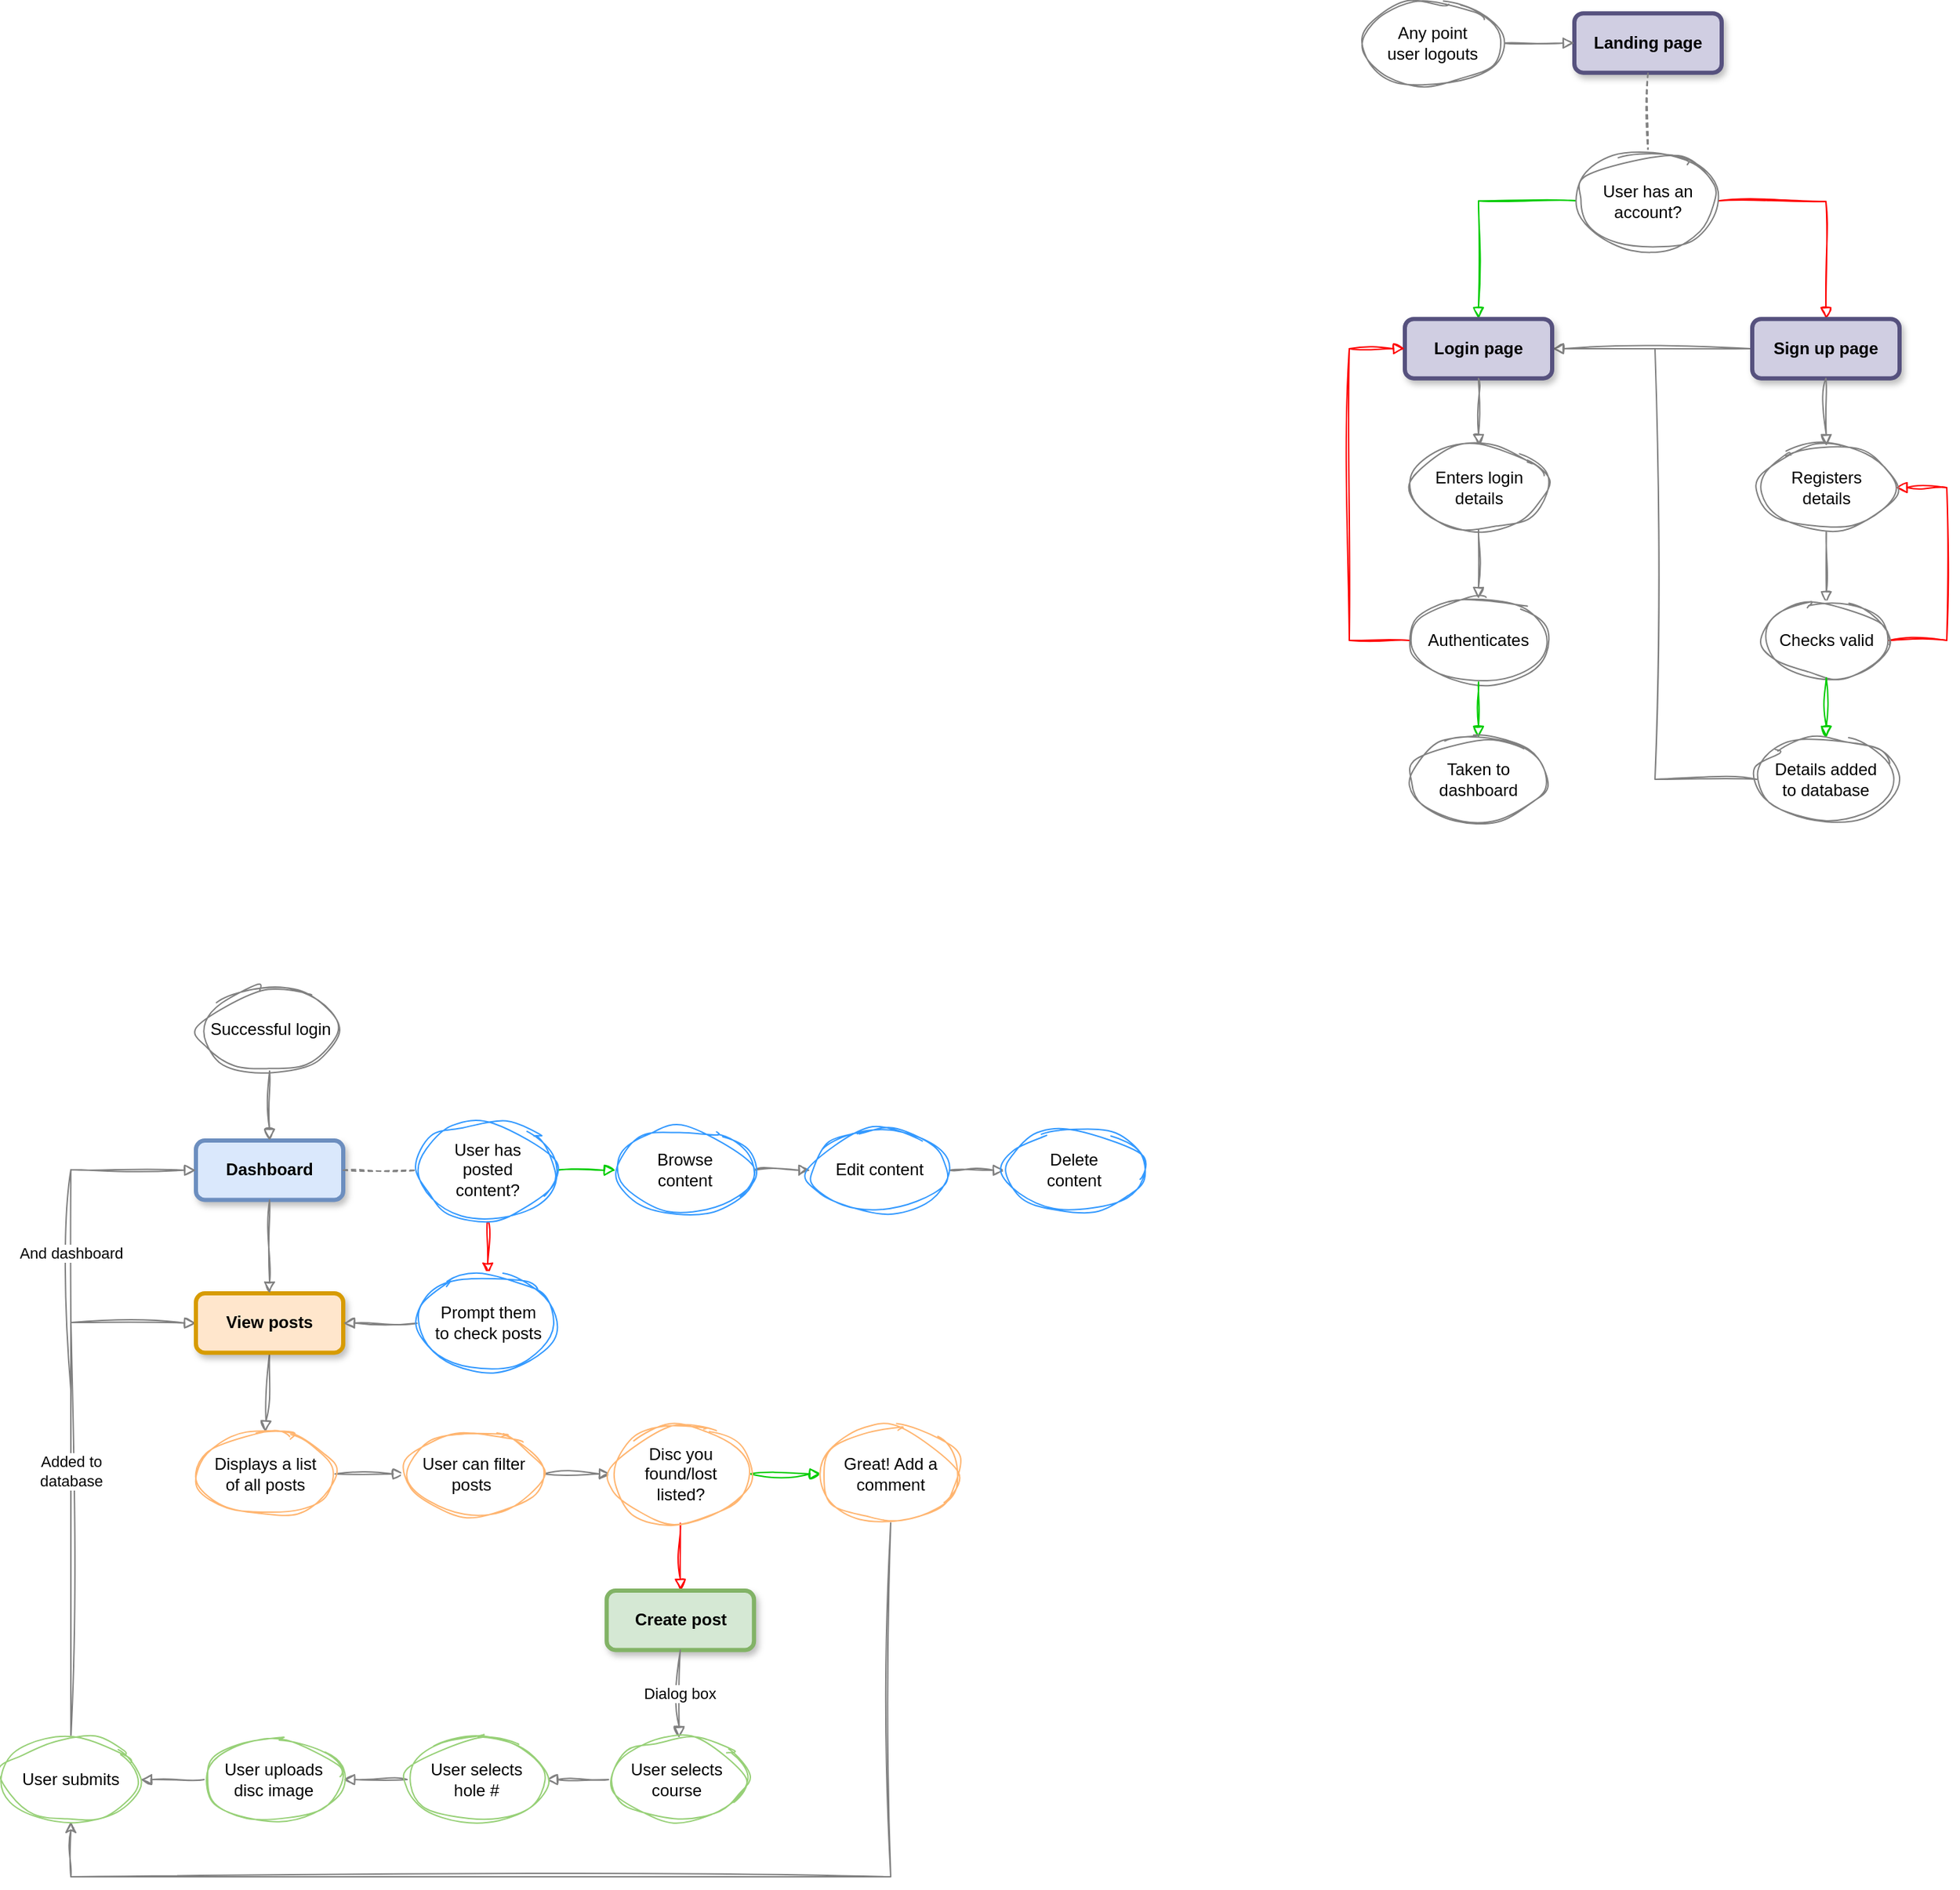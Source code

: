 <mxfile version="21.2.1" type="device">
  <diagram id="C5RBs43oDa-KdzZeNtuy" name="Page-1">
    <mxGraphModel dx="1434" dy="756" grid="1" gridSize="10" guides="1" tooltips="1" connect="1" arrows="1" fold="1" page="1" pageScale="1" pageWidth="827" pageHeight="1169" math="0" shadow="0">
      <root>
        <mxCell id="WIyWlLk6GJQsqaUBKTNV-0" />
        <mxCell id="WIyWlLk6GJQsqaUBKTNV-1" parent="WIyWlLk6GJQsqaUBKTNV-0" />
        <mxCell id="RneimjByqYZQrrv_H-xZ-196" value="" style="endArrow=block;html=1;rounded=0;exitX=0;exitY=0.5;exitDx=0;exitDy=0;verticalAlign=middle;labelBackgroundColor=none;horizontal=1;strokeWidth=1;endFill=0;entryX=0.5;entryY=0;entryDx=0;entryDy=0;strokeColor=#00CC00;sketch=1;curveFitting=1;jiggle=2;" parent="WIyWlLk6GJQsqaUBKTNV-1" source="wOWvD_XrdnhtHNe5OrQB-17" target="RneimjByqYZQrrv_H-xZ-288" edge="1">
          <mxGeometry relative="1" as="geometry">
            <mxPoint x="1221.25" y="692.37" as="sourcePoint" />
            <mxPoint x="1140" y="768.62" as="targetPoint" />
            <Array as="points">
              <mxPoint x="1143" y="683.62" />
            </Array>
          </mxGeometry>
        </mxCell>
        <mxCell id="RneimjByqYZQrrv_H-xZ-197" value="" style="endArrow=block;html=1;rounded=0;exitX=1;exitY=0.5;exitDx=0;exitDy=0;verticalAlign=middle;labelBackgroundColor=none;horizontal=1;sketch=1;curveFitting=1;jiggle=2;strokeWidth=1;endFill=0;strokeColor=#FF0000;entryX=0.5;entryY=0;entryDx=0;entryDy=0;" parent="WIyWlLk6GJQsqaUBKTNV-1" source="wOWvD_XrdnhtHNe5OrQB-17" target="RneimjByqYZQrrv_H-xZ-287" edge="1">
          <mxGeometry relative="1" as="geometry">
            <mxPoint x="1308.75" y="692.37" as="sourcePoint" />
            <mxPoint x="1450" y="738.62" as="targetPoint" />
            <Array as="points">
              <mxPoint x="1393" y="684" />
            </Array>
          </mxGeometry>
        </mxCell>
        <mxCell id="RneimjByqYZQrrv_H-xZ-214" value="" style="endArrow=block;html=1;rounded=0;exitX=0.5;exitY=1;exitDx=0;exitDy=0;sketch=1;curveFitting=1;jiggle=2;endFill=0;strokeColor=#FF0000;entryX=0.5;entryY=0;entryDx=0;entryDy=0;" parent="WIyWlLk6GJQsqaUBKTNV-1" source="RneimjByqYZQrrv_H-xZ-238" target="RneimjByqYZQrrv_H-xZ-290" edge="1">
          <mxGeometry width="50" height="50" relative="1" as="geometry">
            <mxPoint x="978" y="1845" as="sourcePoint" />
            <mxPoint x="560" y="1670" as="targetPoint" />
          </mxGeometry>
        </mxCell>
        <mxCell id="RneimjByqYZQrrv_H-xZ-261" value="&lt;b&gt;Landing page&lt;/b&gt;" style="rounded=1;whiteSpace=wrap;html=1;glass=0;strokeWidth=3;shadow=1;verticalAlign=middle;labelBackgroundColor=none;horizontal=1;strokeColor=#56517e;fillColor=#d0cee2;" parent="WIyWlLk6GJQsqaUBKTNV-1" vertex="1">
          <mxGeometry x="1212" y="548.62" width="106" height="42.75" as="geometry" />
        </mxCell>
        <mxCell id="RneimjByqYZQrrv_H-xZ-264" value="" style="endArrow=none;dashed=1;html=1;rounded=0;sketch=1;curveFitting=1;jiggle=2;entryX=0.5;entryY=1;entryDx=0;entryDy=0;exitX=0.5;exitY=0;exitDx=0;exitDy=0;strokeColor=#808080;" parent="WIyWlLk6GJQsqaUBKTNV-1" source="wOWvD_XrdnhtHNe5OrQB-17" target="RneimjByqYZQrrv_H-xZ-261" edge="1">
          <mxGeometry width="50" height="50" relative="1" as="geometry">
            <mxPoint x="1265" y="648.62" as="sourcePoint" />
            <mxPoint x="1149" y="598.62" as="targetPoint" />
          </mxGeometry>
        </mxCell>
        <mxCell id="RneimjByqYZQrrv_H-xZ-266" value="" style="endArrow=block;html=1;rounded=0;exitX=0;exitY=0.5;exitDx=0;exitDy=0;entryX=1;entryY=0.5;entryDx=0;entryDy=0;sketch=1;curveFitting=1;jiggle=2;endFill=0;strokeColor=#808080;" parent="WIyWlLk6GJQsqaUBKTNV-1" source="RneimjByqYZQrrv_H-xZ-287" target="RneimjByqYZQrrv_H-xZ-288" edge="1">
          <mxGeometry width="50" height="50" relative="1" as="geometry">
            <mxPoint x="1350" y="789.995" as="sourcePoint" />
            <mxPoint x="1186.4" y="788.62" as="targetPoint" />
          </mxGeometry>
        </mxCell>
        <mxCell id="RneimjByqYZQrrv_H-xZ-269" value="" style="endArrow=block;html=1;rounded=0;entryX=0;entryY=0.5;entryDx=0;entryDy=0;exitX=1;exitY=0.5;exitDx=0;exitDy=0;sketch=1;curveFitting=1;jiggle=2;endFill=0;strokeColor=#808080;" parent="WIyWlLk6GJQsqaUBKTNV-1" source="RneimjByqYZQrrv_H-xZ-216" target="RneimjByqYZQrrv_H-xZ-261" edge="1">
          <mxGeometry width="50" height="50" relative="1" as="geometry">
            <mxPoint x="1380" y="698.62" as="sourcePoint" />
            <mxPoint x="1093.6" y="788.62" as="targetPoint" />
          </mxGeometry>
        </mxCell>
        <mxCell id="RneimjByqYZQrrv_H-xZ-271" value="" style="endArrow=block;html=1;rounded=0;entryX=0.5;entryY=0;entryDx=0;entryDy=0;sketch=1;curveFitting=1;jiggle=2;endFill=0;exitX=0.5;exitY=1;exitDx=0;exitDy=0;strokeColor=#808080;" parent="WIyWlLk6GJQsqaUBKTNV-1" source="RneimjByqYZQrrv_H-xZ-289" target="RneimjByqYZQrrv_H-xZ-233" edge="1">
          <mxGeometry width="50" height="50" relative="1" as="geometry">
            <mxPoint x="270" y="1530" as="sourcePoint" />
            <mxPoint x="560" y="1450" as="targetPoint" />
          </mxGeometry>
        </mxCell>
        <mxCell id="RneimjByqYZQrrv_H-xZ-273" value="" style="endArrow=block;html=1;rounded=0;entryX=0;entryY=0.5;entryDx=0;entryDy=0;exitX=1;exitY=0.5;exitDx=0;exitDy=0;sketch=1;curveFitting=1;jiggle=2;endFill=0;strokeColor=#808080;" parent="WIyWlLk6GJQsqaUBKTNV-1" source="RneimjByqYZQrrv_H-xZ-233" target="RneimjByqYZQrrv_H-xZ-191" edge="1">
          <mxGeometry width="50" height="50" relative="1" as="geometry">
            <mxPoint x="510" y="1500" as="sourcePoint" />
            <mxPoint x="560" y="1450" as="targetPoint" />
          </mxGeometry>
        </mxCell>
        <mxCell id="RneimjByqYZQrrv_H-xZ-274" value="" style="endArrow=block;html=1;rounded=0;exitX=1;exitY=0.5;exitDx=0;exitDy=0;entryX=0;entryY=0.5;entryDx=0;entryDy=0;sketch=1;curveFitting=1;jiggle=2;endFill=0;strokeColor=#808080;" parent="WIyWlLk6GJQsqaUBKTNV-1" source="RneimjByqYZQrrv_H-xZ-191" target="RneimjByqYZQrrv_H-xZ-238" edge="1">
          <mxGeometry width="50" height="50" relative="1" as="geometry">
            <mxPoint x="510" y="1500" as="sourcePoint" />
            <mxPoint x="560" y="1450" as="targetPoint" />
          </mxGeometry>
        </mxCell>
        <mxCell id="RneimjByqYZQrrv_H-xZ-275" value="" style="endArrow=block;html=1;rounded=0;exitX=1;exitY=0.5;exitDx=0;exitDy=0;entryX=0;entryY=0.5;entryDx=0;entryDy=0;sketch=1;curveFitting=1;jiggle=2;endFill=0;strokeColor=#00CC00;" parent="WIyWlLk6GJQsqaUBKTNV-1" source="RneimjByqYZQrrv_H-xZ-238" target="wOWvD_XrdnhtHNe5OrQB-11" edge="1">
          <mxGeometry width="50" height="50" relative="1" as="geometry">
            <mxPoint x="510" y="1500" as="sourcePoint" />
            <mxPoint x="670" y="1600" as="targetPoint" />
          </mxGeometry>
        </mxCell>
        <mxCell id="RneimjByqYZQrrv_H-xZ-279" value="" style="endArrow=block;html=1;rounded=0;entryX=1;entryY=0.5;entryDx=0;entryDy=0;exitX=0;exitY=0.5;exitDx=0;exitDy=0;sketch=1;curveFitting=1;jiggle=2;endFill=0;strokeColor=#808080;" parent="WIyWlLk6GJQsqaUBKTNV-1" source="RneimjByqYZQrrv_H-xZ-221" target="RneimjByqYZQrrv_H-xZ-224" edge="1">
          <mxGeometry width="50" height="50" relative="1" as="geometry">
            <mxPoint x="438.75" y="1750" as="sourcePoint" />
            <mxPoint x="488.75" y="1700" as="targetPoint" />
          </mxGeometry>
        </mxCell>
        <mxCell id="RneimjByqYZQrrv_H-xZ-280" value="" style="endArrow=block;html=1;rounded=0;exitX=0;exitY=0.5;exitDx=0;exitDy=0;entryX=1;entryY=0.5;entryDx=0;entryDy=0;sketch=1;curveFitting=1;jiggle=2;endFill=0;strokeColor=#808080;" parent="WIyWlLk6GJQsqaUBKTNV-1" source="RneimjByqYZQrrv_H-xZ-224" target="RneimjByqYZQrrv_H-xZ-229" edge="1">
          <mxGeometry width="50" height="50" relative="1" as="geometry">
            <mxPoint x="510" y="1600" as="sourcePoint" />
            <mxPoint x="560" y="1550" as="targetPoint" />
          </mxGeometry>
        </mxCell>
        <mxCell id="RneimjByqYZQrrv_H-xZ-281" value="" style="endArrow=block;html=1;rounded=0;exitX=0;exitY=0.5;exitDx=0;exitDy=0;entryX=1;entryY=0.5;entryDx=0;entryDy=0;sketch=1;curveFitting=1;jiggle=2;endFill=0;strokeColor=#808080;" parent="WIyWlLk6GJQsqaUBKTNV-1" source="RneimjByqYZQrrv_H-xZ-229" target="RneimjByqYZQrrv_H-xZ-251" edge="1">
          <mxGeometry width="50" height="50" relative="1" as="geometry">
            <mxPoint x="510" y="1600" as="sourcePoint" />
            <mxPoint x="560" y="1550" as="targetPoint" />
          </mxGeometry>
        </mxCell>
        <mxCell id="RneimjByqYZQrrv_H-xZ-285" value="" style="endArrow=block;html=1;rounded=0;exitX=0.5;exitY=0;exitDx=0;exitDy=0;sketch=1;curveFitting=1;jiggle=2;endFill=0;entryX=0;entryY=0.5;entryDx=0;entryDy=0;strokeColor=#808080;" parent="WIyWlLk6GJQsqaUBKTNV-1" source="RneimjByqYZQrrv_H-xZ-251" target="RneimjByqYZQrrv_H-xZ-289" edge="1">
          <mxGeometry relative="1" as="geometry">
            <mxPoint x="480" y="1500" as="sourcePoint" />
            <mxPoint x="190" y="1490" as="targetPoint" />
            <Array as="points">
              <mxPoint x="130" y="1491" />
            </Array>
          </mxGeometry>
        </mxCell>
        <mxCell id="RneimjByqYZQrrv_H-xZ-286" value="Added to&lt;br&gt;database" style="edgeLabel;resizable=0;html=1;align=center;verticalAlign=middle;" parent="RneimjByqYZQrrv_H-xZ-285" connectable="0" vertex="1">
          <mxGeometry relative="1" as="geometry">
            <mxPoint y="2" as="offset" />
          </mxGeometry>
        </mxCell>
        <mxCell id="RneimjByqYZQrrv_H-xZ-287" value="&lt;b&gt;Sign up page&lt;/b&gt;" style="rounded=1;whiteSpace=wrap;html=1;glass=0;strokeWidth=3;shadow=1;verticalAlign=middle;labelBackgroundColor=none;horizontal=1;strokeColor=#56517e;fillColor=#d0cee2;flipV=0;" parent="WIyWlLk6GJQsqaUBKTNV-1" vertex="1">
          <mxGeometry x="1340" y="768.62" width="106" height="42.75" as="geometry" />
        </mxCell>
        <mxCell id="RneimjByqYZQrrv_H-xZ-288" value="&lt;b&gt;Login page&lt;/b&gt;" style="rounded=1;whiteSpace=wrap;html=1;glass=0;strokeWidth=3;shadow=1;verticalAlign=middle;labelBackgroundColor=none;horizontal=1;strokeColor=#56517e;fillColor=#d0cee2;" parent="WIyWlLk6GJQsqaUBKTNV-1" vertex="1">
          <mxGeometry x="1090" y="768.62" width="106" height="42.75" as="geometry" />
        </mxCell>
        <mxCell id="RneimjByqYZQrrv_H-xZ-289" value="&lt;b&gt;View posts&lt;/b&gt;" style="rounded=1;whiteSpace=wrap;html=1;glass=0;strokeWidth=3;shadow=1;verticalAlign=middle;labelBackgroundColor=none;horizontal=1;strokeColor=#d79b00;fillColor=#ffe6cc;" parent="WIyWlLk6GJQsqaUBKTNV-1" vertex="1">
          <mxGeometry x="220" y="1470" width="106" height="42.75" as="geometry" />
        </mxCell>
        <mxCell id="RneimjByqYZQrrv_H-xZ-290" value="&lt;b&gt;Create post&lt;/b&gt;" style="rounded=1;whiteSpace=wrap;html=1;glass=0;strokeWidth=3;shadow=1;verticalAlign=middle;labelBackgroundColor=none;horizontal=1;strokeColor=#82b366;fillColor=#d5e8d4;" parent="WIyWlLk6GJQsqaUBKTNV-1" vertex="1">
          <mxGeometry x="515.6" y="1684" width="106" height="42.75" as="geometry" />
        </mxCell>
        <mxCell id="wOWvD_XrdnhtHNe5OrQB-0" value="" style="endArrow=block;html=1;rounded=0;exitX=0.5;exitY=1;exitDx=0;exitDy=0;entryX=0.5;entryY=0;entryDx=0;entryDy=0;sketch=1;curveFitting=1;jiggle=2;endFill=0;strokeColor=#808080;" parent="WIyWlLk6GJQsqaUBKTNV-1" source="RneimjByqYZQrrv_H-xZ-290" target="RneimjByqYZQrrv_H-xZ-221" edge="1">
          <mxGeometry relative="1" as="geometry">
            <mxPoint x="610" y="1690" as="sourcePoint" />
            <mxPoint x="710" y="1690" as="targetPoint" />
          </mxGeometry>
        </mxCell>
        <mxCell id="wOWvD_XrdnhtHNe5OrQB-1" value="Dialog box" style="edgeLabel;resizable=0;html=1;align=center;verticalAlign=middle;" parent="wOWvD_XrdnhtHNe5OrQB-0" connectable="0" vertex="1">
          <mxGeometry relative="1" as="geometry" />
        </mxCell>
        <mxCell id="wOWvD_XrdnhtHNe5OrQB-2" value="&lt;b&gt;Dashboard&lt;/b&gt;" style="rounded=1;whiteSpace=wrap;html=1;glass=0;strokeWidth=3;shadow=1;verticalAlign=middle;labelBackgroundColor=none;horizontal=1;strokeColor=#6c8ebf;fillColor=#dae8fc;" parent="WIyWlLk6GJQsqaUBKTNV-1" vertex="1">
          <mxGeometry x="220" y="1360" width="106" height="42.75" as="geometry" />
        </mxCell>
        <mxCell id="wOWvD_XrdnhtHNe5OrQB-4" value="" style="endArrow=block;html=1;rounded=0;exitX=0.5;exitY=1;exitDx=0;exitDy=0;entryX=0.5;entryY=0;entryDx=0;entryDy=0;sketch=1;curveFitting=1;jiggle=2;endFill=0;strokeColor=#808080;" parent="WIyWlLk6GJQsqaUBKTNV-1" source="wOWvD_XrdnhtHNe5OrQB-2" target="RneimjByqYZQrrv_H-xZ-289" edge="1">
          <mxGeometry width="50" height="50" relative="1" as="geometry">
            <mxPoint x="630" y="1500" as="sourcePoint" />
            <mxPoint x="680" y="1450" as="targetPoint" />
          </mxGeometry>
        </mxCell>
        <mxCell id="wOWvD_XrdnhtHNe5OrQB-7" value="" style="endArrow=block;html=1;rounded=0;entryX=0;entryY=0.5;entryDx=0;entryDy=0;sketch=1;curveFitting=1;jiggle=2;endFill=0;strokeColor=#808080;" parent="WIyWlLk6GJQsqaUBKTNV-1" target="wOWvD_XrdnhtHNe5OrQB-2" edge="1">
          <mxGeometry relative="1" as="geometry">
            <mxPoint x="130" y="1540" as="sourcePoint" />
            <mxPoint x="710" y="1580" as="targetPoint" />
            <Array as="points">
              <mxPoint x="130" y="1381" />
            </Array>
          </mxGeometry>
        </mxCell>
        <mxCell id="wOWvD_XrdnhtHNe5OrQB-8" value="And dashboard" style="edgeLabel;resizable=0;html=1;align=center;verticalAlign=middle;" parent="wOWvD_XrdnhtHNe5OrQB-7" connectable="0" vertex="1">
          <mxGeometry relative="1" as="geometry">
            <mxPoint y="25" as="offset" />
          </mxGeometry>
        </mxCell>
        <mxCell id="wOWvD_XrdnhtHNe5OrQB-23" value="" style="endArrow=none;dashed=1;html=1;rounded=0;sketch=1;curveFitting=1;jiggle=2;entryX=0;entryY=0.5;entryDx=0;entryDy=0;exitX=1;exitY=0.5;exitDx=0;exitDy=0;strokeColor=#808080;" parent="WIyWlLk6GJQsqaUBKTNV-1" source="wOWvD_XrdnhtHNe5OrQB-2" target="wOWvD_XrdnhtHNe5OrQB-21" edge="1">
          <mxGeometry width="50" height="50" relative="1" as="geometry">
            <mxPoint x="370" y="1367" as="sourcePoint" />
            <mxPoint x="370" y="1310" as="targetPoint" />
          </mxGeometry>
        </mxCell>
        <mxCell id="wOWvD_XrdnhtHNe5OrQB-33" value="" style="endArrow=block;html=1;rounded=0;exitX=1;exitY=0.5;exitDx=0;exitDy=0;entryX=0;entryY=0.5;entryDx=0;entryDy=0;sketch=1;curveFitting=1;jiggle=2;endFill=0;strokeColor=#00CC00;" parent="WIyWlLk6GJQsqaUBKTNV-1" source="wOWvD_XrdnhtHNe5OrQB-21" target="wOWvD_XrdnhtHNe5OrQB-25" edge="1">
          <mxGeometry width="50" height="50" relative="1" as="geometry">
            <mxPoint x="622" y="1511.38" as="sourcePoint" />
            <mxPoint x="672" y="1461.38" as="targetPoint" />
          </mxGeometry>
        </mxCell>
        <mxCell id="wOWvD_XrdnhtHNe5OrQB-34" value="" style="endArrow=block;html=1;rounded=0;exitX=1;exitY=0.5;exitDx=0;exitDy=0;entryX=0;entryY=0.5;entryDx=0;entryDy=0;sketch=1;curveFitting=1;jiggle=2;endFill=0;strokeColor=#808080;" parent="WIyWlLk6GJQsqaUBKTNV-1" source="wOWvD_XrdnhtHNe5OrQB-25" target="wOWvD_XrdnhtHNe5OrQB-28" edge="1">
          <mxGeometry width="50" height="50" relative="1" as="geometry">
            <mxPoint x="622" y="1511.38" as="sourcePoint" />
            <mxPoint x="672" y="1461.38" as="targetPoint" />
          </mxGeometry>
        </mxCell>
        <mxCell id="wOWvD_XrdnhtHNe5OrQB-35" value="" style="endArrow=block;html=1;rounded=0;exitX=1;exitY=0.5;exitDx=0;exitDy=0;entryX=0;entryY=0.5;entryDx=0;entryDy=0;sketch=1;curveFitting=1;jiggle=2;endFill=0;strokeColor=#808080;" parent="WIyWlLk6GJQsqaUBKTNV-1" source="wOWvD_XrdnhtHNe5OrQB-28" target="wOWvD_XrdnhtHNe5OrQB-31" edge="1">
          <mxGeometry width="50" height="50" relative="1" as="geometry">
            <mxPoint x="622" y="1511.38" as="sourcePoint" />
            <mxPoint x="672" y="1461.38" as="targetPoint" />
          </mxGeometry>
        </mxCell>
        <mxCell id="6KQVbv0x_s1jiuC0rgCA-0" value="" style="endArrow=classic;html=1;rounded=0;exitX=0.5;exitY=1;exitDx=0;exitDy=0;entryX=0.5;entryY=1;entryDx=0;entryDy=0;sketch=1;curveFitting=1;jiggle=2;strokeColor=#808080;" parent="WIyWlLk6GJQsqaUBKTNV-1" source="wOWvD_XrdnhtHNe5OrQB-11" target="RneimjByqYZQrrv_H-xZ-251" edge="1">
          <mxGeometry width="50" height="50" relative="1" as="geometry">
            <mxPoint x="380" y="1610" as="sourcePoint" />
            <mxPoint x="430" y="1560" as="targetPoint" />
            <Array as="points">
              <mxPoint x="720" y="1890" />
              <mxPoint x="130" y="1890" />
            </Array>
          </mxGeometry>
        </mxCell>
        <mxCell id="_yKtbphsDDPIgUGRfR-J-3" value="" style="endArrow=block;html=1;rounded=0;exitX=0.5;exitY=1;exitDx=0;exitDy=0;entryX=0.5;entryY=0;entryDx=0;entryDy=0;sketch=1;curveFitting=1;jiggle=2;endFill=0;strokeColor=#FF0000;" parent="WIyWlLk6GJQsqaUBKTNV-1" source="wOWvD_XrdnhtHNe5OrQB-21" target="_yKtbphsDDPIgUGRfR-J-1" edge="1">
          <mxGeometry width="50" height="50" relative="1" as="geometry">
            <mxPoint x="490" y="1391" as="sourcePoint" />
            <mxPoint x="532" y="1391" as="targetPoint" />
          </mxGeometry>
        </mxCell>
        <mxCell id="_yKtbphsDDPIgUGRfR-J-4" value="" style="endArrow=block;html=1;rounded=0;entryX=1;entryY=0.5;entryDx=0;entryDy=0;exitX=0;exitY=0.5;exitDx=0;exitDy=0;sketch=1;curveFitting=1;jiggle=2;endFill=0;strokeColor=#808080;" parent="WIyWlLk6GJQsqaUBKTNV-1" source="_yKtbphsDDPIgUGRfR-J-1" target="RneimjByqYZQrrv_H-xZ-289" edge="1">
          <mxGeometry width="50" height="50" relative="1" as="geometry">
            <mxPoint x="480" y="1510" as="sourcePoint" />
            <mxPoint x="530" y="1460" as="targetPoint" />
          </mxGeometry>
        </mxCell>
        <mxCell id="wOWvD_XrdnhtHNe5OrQB-31" value="" style="ellipse;whiteSpace=wrap;html=1;sketch=1;curveFitting=1;jiggle=2;strokeColor=#3399FF;" parent="WIyWlLk6GJQsqaUBKTNV-1" vertex="1">
          <mxGeometry x="802" y="1351.38" width="100" height="60" as="geometry" />
        </mxCell>
        <mxCell id="wOWvD_XrdnhtHNe5OrQB-32" value="Delete content" style="text;html=1;strokeColor=none;fillColor=none;align=center;verticalAlign=middle;whiteSpace=wrap;rounded=0;" parent="WIyWlLk6GJQsqaUBKTNV-1" vertex="1">
          <mxGeometry x="813.111" y="1366.38" width="77.778" height="30" as="geometry" />
        </mxCell>
        <mxCell id="wOWvD_XrdnhtHNe5OrQB-28" value="" style="ellipse;whiteSpace=wrap;html=1;sketch=1;curveFitting=1;jiggle=2;strokeColor=#3399FF;" parent="WIyWlLk6GJQsqaUBKTNV-1" vertex="1">
          <mxGeometry x="662" y="1351.38" width="100" height="60" as="geometry" />
        </mxCell>
        <mxCell id="wOWvD_XrdnhtHNe5OrQB-29" value="Edit content" style="text;html=1;strokeColor=none;fillColor=none;align=center;verticalAlign=middle;whiteSpace=wrap;rounded=0;" parent="WIyWlLk6GJQsqaUBKTNV-1" vertex="1">
          <mxGeometry x="673.111" y="1366.38" width="77.778" height="30" as="geometry" />
        </mxCell>
        <mxCell id="wOWvD_XrdnhtHNe5OrQB-25" value="" style="ellipse;whiteSpace=wrap;html=1;sketch=1;curveFitting=1;jiggle=2;strokeColor=#3399FF;" parent="WIyWlLk6GJQsqaUBKTNV-1" vertex="1">
          <mxGeometry x="522" y="1351.38" width="100" height="60" as="geometry" />
        </mxCell>
        <mxCell id="wOWvD_XrdnhtHNe5OrQB-26" value="Browse content" style="text;html=1;strokeColor=none;fillColor=none;align=center;verticalAlign=middle;whiteSpace=wrap;rounded=0;" parent="WIyWlLk6GJQsqaUBKTNV-1" vertex="1">
          <mxGeometry x="533.111" y="1366.38" width="77.778" height="30" as="geometry" />
        </mxCell>
        <mxCell id="wOWvD_XrdnhtHNe5OrQB-21" value="" style="ellipse;whiteSpace=wrap;html=1;sketch=1;curveFitting=1;jiggle=2;strokeColor=#3399FF;" parent="WIyWlLk6GJQsqaUBKTNV-1" vertex="1">
          <mxGeometry x="380" y="1346.38" width="100" height="70" as="geometry" />
        </mxCell>
        <mxCell id="wOWvD_XrdnhtHNe5OrQB-22" value="User has posted content?" style="text;html=1;strokeColor=none;fillColor=none;align=center;verticalAlign=middle;whiteSpace=wrap;rounded=0;" parent="WIyWlLk6GJQsqaUBKTNV-1" vertex="1">
          <mxGeometry x="391.111" y="1363.88" width="77.778" height="35" as="geometry" />
        </mxCell>
        <mxCell id="_yKtbphsDDPIgUGRfR-J-1" value="" style="ellipse;whiteSpace=wrap;html=1;sketch=1;curveFitting=1;jiggle=2;strokeColor=#3399FF;" parent="WIyWlLk6GJQsqaUBKTNV-1" vertex="1">
          <mxGeometry x="380" y="1456.38" width="100" height="70" as="geometry" />
        </mxCell>
        <mxCell id="_yKtbphsDDPIgUGRfR-J-2" value="Prompt them to check posts" style="text;html=1;strokeColor=none;fillColor=none;align=center;verticalAlign=middle;whiteSpace=wrap;rounded=0;" parent="WIyWlLk6GJQsqaUBKTNV-1" vertex="1">
          <mxGeometry x="391.11" y="1473.88" width="78.89" height="35" as="geometry" />
        </mxCell>
        <mxCell id="RneimjByqYZQrrv_H-xZ-233" value="" style="ellipse;whiteSpace=wrap;html=1;sketch=1;curveFitting=1;jiggle=2;strokeColor=#FFB570;" parent="WIyWlLk6GJQsqaUBKTNV-1" vertex="1">
          <mxGeometry x="220" y="1570" width="100" height="60" as="geometry" />
        </mxCell>
        <mxCell id="RneimjByqYZQrrv_H-xZ-234" value="Displays a list of all posts" style="text;html=1;strokeColor=none;fillColor=none;align=center;verticalAlign=middle;whiteSpace=wrap;rounded=0;" parent="WIyWlLk6GJQsqaUBKTNV-1" vertex="1">
          <mxGeometry x="231.111" y="1585" width="77.778" height="30" as="geometry" />
        </mxCell>
        <mxCell id="RneimjByqYZQrrv_H-xZ-191" value="" style="ellipse;whiteSpace=wrap;html=1;sketch=1;curveFitting=1;jiggle=2;strokeColor=#FFB570;" parent="WIyWlLk6GJQsqaUBKTNV-1" vertex="1">
          <mxGeometry x="370" y="1570" width="100" height="60" as="geometry" />
        </mxCell>
        <mxCell id="RneimjByqYZQrrv_H-xZ-192" value="User can filter posts&amp;nbsp;" style="text;html=1;strokeColor=none;fillColor=none;align=center;verticalAlign=middle;whiteSpace=wrap;rounded=0;" parent="WIyWlLk6GJQsqaUBKTNV-1" vertex="1">
          <mxGeometry x="381.111" y="1585" width="77.778" height="30" as="geometry" />
        </mxCell>
        <mxCell id="RneimjByqYZQrrv_H-xZ-238" value="" style="ellipse;whiteSpace=wrap;html=1;sketch=1;curveFitting=1;jiggle=2;strokeColor=#FFB570;" parent="WIyWlLk6GJQsqaUBKTNV-1" vertex="1">
          <mxGeometry x="518.6" y="1565" width="100" height="70" as="geometry" />
        </mxCell>
        <mxCell id="RneimjByqYZQrrv_H-xZ-239" value="Disc you found/lost listed?" style="text;html=1;strokeColor=none;fillColor=none;align=center;verticalAlign=middle;whiteSpace=wrap;rounded=0;" parent="WIyWlLk6GJQsqaUBKTNV-1" vertex="1">
          <mxGeometry x="529.711" y="1582.5" width="77.778" height="35" as="geometry" />
        </mxCell>
        <mxCell id="wOWvD_XrdnhtHNe5OrQB-11" value="" style="ellipse;whiteSpace=wrap;html=1;sketch=1;curveFitting=1;jiggle=2;strokeColor=#FFB570;" parent="WIyWlLk6GJQsqaUBKTNV-1" vertex="1">
          <mxGeometry x="670" y="1565" width="100" height="70" as="geometry" />
        </mxCell>
        <mxCell id="wOWvD_XrdnhtHNe5OrQB-12" value="Great! Add a comment" style="text;html=1;strokeColor=none;fillColor=none;align=center;verticalAlign=middle;whiteSpace=wrap;rounded=0;" parent="WIyWlLk6GJQsqaUBKTNV-1" vertex="1">
          <mxGeometry x="681.111" y="1582.5" width="77.778" height="35" as="geometry" />
        </mxCell>
        <mxCell id="RneimjByqYZQrrv_H-xZ-221" value="" style="ellipse;whiteSpace=wrap;html=1;sketch=1;curveFitting=1;jiggle=2;strokeColor=#97D077;" parent="WIyWlLk6GJQsqaUBKTNV-1" vertex="1">
          <mxGeometry x="517.6" y="1790" width="100" height="60" as="geometry" />
        </mxCell>
        <mxCell id="RneimjByqYZQrrv_H-xZ-222" value="User selects course" style="text;html=1;strokeColor=none;fillColor=none;align=center;verticalAlign=middle;whiteSpace=wrap;rounded=0;" parent="WIyWlLk6GJQsqaUBKTNV-1" vertex="1">
          <mxGeometry x="526.711" y="1805" width="77.778" height="30" as="geometry" />
        </mxCell>
        <mxCell id="RneimjByqYZQrrv_H-xZ-224" value="" style="ellipse;whiteSpace=wrap;html=1;sketch=1;curveFitting=1;jiggle=2;strokeColor=#97D077;" parent="WIyWlLk6GJQsqaUBKTNV-1" vertex="1">
          <mxGeometry x="372" y="1790" width="100" height="60" as="geometry" />
        </mxCell>
        <mxCell id="RneimjByqYZQrrv_H-xZ-225" value="User selects hole #" style="text;html=1;strokeColor=none;fillColor=none;align=center;verticalAlign=middle;whiteSpace=wrap;rounded=0;" parent="WIyWlLk6GJQsqaUBKTNV-1" vertex="1">
          <mxGeometry x="383.111" y="1805" width="77.778" height="30" as="geometry" />
        </mxCell>
        <mxCell id="RneimjByqYZQrrv_H-xZ-229" value="" style="ellipse;whiteSpace=wrap;html=1;sketch=1;curveFitting=1;jiggle=2;strokeColor=#97D077;" parent="WIyWlLk6GJQsqaUBKTNV-1" vertex="1">
          <mxGeometry x="226" y="1790" width="100" height="60" as="geometry" />
        </mxCell>
        <mxCell id="RneimjByqYZQrrv_H-xZ-230" value="User uploads disc image" style="text;html=1;strokeColor=none;fillColor=none;align=center;verticalAlign=middle;whiteSpace=wrap;rounded=0;" parent="WIyWlLk6GJQsqaUBKTNV-1" vertex="1">
          <mxGeometry x="237.111" y="1805" width="77.778" height="30" as="geometry" />
        </mxCell>
        <mxCell id="RneimjByqYZQrrv_H-xZ-251" value="" style="ellipse;whiteSpace=wrap;html=1;sketch=1;curveFitting=1;jiggle=2;strokeColor=#97D077;" parent="WIyWlLk6GJQsqaUBKTNV-1" vertex="1">
          <mxGeometry x="80" y="1790" width="100" height="60" as="geometry" />
        </mxCell>
        <mxCell id="RneimjByqYZQrrv_H-xZ-252" value="User submits" style="text;html=1;strokeColor=none;fillColor=none;align=center;verticalAlign=middle;whiteSpace=wrap;rounded=0;" parent="WIyWlLk6GJQsqaUBKTNV-1" vertex="1">
          <mxGeometry x="91.111" y="1805" width="77.778" height="30" as="geometry" />
        </mxCell>
        <mxCell id="_yKtbphsDDPIgUGRfR-J-7" value="" style="ellipse;whiteSpace=wrap;html=1;sketch=1;curveFitting=1;jiggle=2;strokeColor=#808080;" parent="WIyWlLk6GJQsqaUBKTNV-1" vertex="1">
          <mxGeometry x="223" y="1250" width="100" height="60" as="geometry" />
        </mxCell>
        <mxCell id="_yKtbphsDDPIgUGRfR-J-8" value="Successful login&amp;nbsp;" style="text;html=1;strokeColor=none;fillColor=none;align=center;verticalAlign=middle;whiteSpace=wrap;rounded=0;" parent="WIyWlLk6GJQsqaUBKTNV-1" vertex="1">
          <mxGeometry x="226" y="1265" width="98.89" height="30" as="geometry" />
        </mxCell>
        <mxCell id="_yKtbphsDDPIgUGRfR-J-9" value="" style="endArrow=block;html=1;rounded=0;exitX=0.5;exitY=1;exitDx=0;exitDy=0;entryX=0.5;entryY=0;entryDx=0;entryDy=0;sketch=1;curveFitting=1;jiggle=2;endFill=0;strokeColor=#808080;" parent="WIyWlLk6GJQsqaUBKTNV-1" source="_yKtbphsDDPIgUGRfR-J-7" target="wOWvD_XrdnhtHNe5OrQB-2" edge="1">
          <mxGeometry width="50" height="50" relative="1" as="geometry">
            <mxPoint x="370" y="1265" as="sourcePoint" />
            <mxPoint x="370" y="1332" as="targetPoint" />
          </mxGeometry>
        </mxCell>
        <mxCell id="_yKtbphsDDPIgUGRfR-J-11" value="" style="group" parent="WIyWlLk6GJQsqaUBKTNV-1" vertex="1" connectable="0">
          <mxGeometry x="1060" y="540.0" width="100" height="60" as="geometry" />
        </mxCell>
        <mxCell id="RneimjByqYZQrrv_H-xZ-216" value="" style="ellipse;whiteSpace=wrap;html=1;sketch=1;curveFitting=1;jiggle=2;strokeColor=#808080;" parent="_yKtbphsDDPIgUGRfR-J-11" vertex="1">
          <mxGeometry width="100" height="60" as="geometry" />
        </mxCell>
        <mxCell id="RneimjByqYZQrrv_H-xZ-217" value="Any point user logouts" style="text;html=1;strokeColor=none;fillColor=none;align=center;verticalAlign=middle;whiteSpace=wrap;rounded=0;" parent="_yKtbphsDDPIgUGRfR-J-11" vertex="1">
          <mxGeometry x="11.111" y="15" width="77.778" height="30" as="geometry" />
        </mxCell>
        <mxCell id="_yKtbphsDDPIgUGRfR-J-15" value="" style="endArrow=block;html=1;rounded=0;entryX=0.5;entryY=0;entryDx=0;entryDy=0;exitX=0.5;exitY=1;exitDx=0;exitDy=0;sketch=1;curveFitting=1;jiggle=2;endFill=0;strokeColor=#808080;" parent="WIyWlLk6GJQsqaUBKTNV-1" source="RneimjByqYZQrrv_H-xZ-288" target="_yKtbphsDDPIgUGRfR-J-13" edge="1">
          <mxGeometry width="50" height="50" relative="1" as="geometry">
            <mxPoint x="1212" y="860" as="sourcePoint" />
            <mxPoint x="1264" y="860" as="targetPoint" />
          </mxGeometry>
        </mxCell>
        <mxCell id="_yKtbphsDDPIgUGRfR-J-18" value="" style="group" parent="WIyWlLk6GJQsqaUBKTNV-1" vertex="1" connectable="0">
          <mxGeometry x="1093" y="860.0" width="100" height="60" as="geometry" />
        </mxCell>
        <mxCell id="_yKtbphsDDPIgUGRfR-J-13" value="" style="ellipse;whiteSpace=wrap;html=1;sketch=1;curveFitting=1;jiggle=2;strokeColor=#808080;" parent="_yKtbphsDDPIgUGRfR-J-18" vertex="1">
          <mxGeometry width="100" height="60" as="geometry" />
        </mxCell>
        <mxCell id="_yKtbphsDDPIgUGRfR-J-12" value="" style="group" parent="_yKtbphsDDPIgUGRfR-J-18" vertex="1" connectable="0">
          <mxGeometry width="100" height="60" as="geometry" />
        </mxCell>
        <mxCell id="_yKtbphsDDPIgUGRfR-J-14" value="Enters login details" style="text;html=1;strokeColor=none;fillColor=none;align=center;verticalAlign=middle;whiteSpace=wrap;rounded=0;" parent="_yKtbphsDDPIgUGRfR-J-12" vertex="1">
          <mxGeometry x="11.11" y="15" width="78.89" height="30" as="geometry" />
        </mxCell>
        <mxCell id="_yKtbphsDDPIgUGRfR-J-19" value="" style="group" parent="WIyWlLk6GJQsqaUBKTNV-1" vertex="1" connectable="0">
          <mxGeometry x="1215" y="648.62" width="100" height="70" as="geometry" />
        </mxCell>
        <mxCell id="wOWvD_XrdnhtHNe5OrQB-17" value="" style="ellipse;whiteSpace=wrap;html=1;sketch=1;curveFitting=1;jiggle=2;strokeColor=#808080;" parent="_yKtbphsDDPIgUGRfR-J-19" vertex="1">
          <mxGeometry width="100" height="70" as="geometry" />
        </mxCell>
        <mxCell id="wOWvD_XrdnhtHNe5OrQB-18" value="User has an account?" style="text;html=1;strokeColor=none;fillColor=none;align=center;verticalAlign=middle;whiteSpace=wrap;rounded=0;" parent="_yKtbphsDDPIgUGRfR-J-19" vertex="1">
          <mxGeometry x="11.111" y="17.5" width="77.778" height="35" as="geometry" />
        </mxCell>
        <mxCell id="_yKtbphsDDPIgUGRfR-J-20" value="" style="group" parent="WIyWlLk6GJQsqaUBKTNV-1" vertex="1" connectable="0">
          <mxGeometry x="1093" y="970.0" width="100" height="110.0" as="geometry" />
        </mxCell>
        <mxCell id="_yKtbphsDDPIgUGRfR-J-21" value="" style="ellipse;whiteSpace=wrap;html=1;sketch=1;curveFitting=1;jiggle=2;strokeColor=#808080;" parent="_yKtbphsDDPIgUGRfR-J-20" vertex="1">
          <mxGeometry width="100" height="60" as="geometry" />
        </mxCell>
        <mxCell id="_yKtbphsDDPIgUGRfR-J-22" value="" style="group" parent="_yKtbphsDDPIgUGRfR-J-20" vertex="1" connectable="0">
          <mxGeometry width="100" height="110.0" as="geometry" />
        </mxCell>
        <mxCell id="_yKtbphsDDPIgUGRfR-J-23" value="Authenticates" style="text;html=1;strokeColor=none;fillColor=none;align=center;verticalAlign=middle;whiteSpace=wrap;rounded=0;" parent="_yKtbphsDDPIgUGRfR-J-22" vertex="1">
          <mxGeometry x="11.111" y="15" width="77.778" height="30" as="geometry" />
        </mxCell>
        <mxCell id="_yKtbphsDDPIgUGRfR-J-24" value="" style="endArrow=block;html=1;rounded=0;entryX=0.5;entryY=0;entryDx=0;entryDy=0;sketch=1;curveFitting=1;jiggle=2;endFill=0;strokeColor=#808080;exitX=0.5;exitY=1;exitDx=0;exitDy=0;" parent="WIyWlLk6GJQsqaUBKTNV-1" source="_yKtbphsDDPIgUGRfR-J-13" target="_yKtbphsDDPIgUGRfR-J-21" edge="1">
          <mxGeometry width="50" height="50" relative="1" as="geometry">
            <mxPoint x="1220" y="920" as="sourcePoint" />
            <mxPoint x="1241" y="969" as="targetPoint" />
          </mxGeometry>
        </mxCell>
        <mxCell id="_yKtbphsDDPIgUGRfR-J-25" value="" style="endArrow=block;html=1;rounded=0;verticalAlign=middle;labelBackgroundColor=none;horizontal=1;sketch=1;curveFitting=1;jiggle=2;strokeWidth=1;endFill=0;strokeColor=#FF0000;entryX=0;entryY=0.5;entryDx=0;entryDy=0;exitX=0;exitY=0.5;exitDx=0;exitDy=0;" parent="WIyWlLk6GJQsqaUBKTNV-1" source="_yKtbphsDDPIgUGRfR-J-21" target="RneimjByqYZQrrv_H-xZ-288" edge="1">
          <mxGeometry relative="1" as="geometry">
            <mxPoint x="1090" y="1000" as="sourcePoint" />
            <mxPoint x="1403" y="779" as="targetPoint" />
            <Array as="points">
              <mxPoint x="1050" y="1000" />
              <mxPoint x="1050" y="790" />
            </Array>
          </mxGeometry>
        </mxCell>
        <mxCell id="_yKtbphsDDPIgUGRfR-J-27" value="" style="endArrow=block;html=1;rounded=0;sketch=1;curveFitting=1;jiggle=2;endFill=0;strokeColor=#00CC00;exitX=0.5;exitY=1;exitDx=0;exitDy=0;entryX=0.5;entryY=0;entryDx=0;entryDy=0;" parent="WIyWlLk6GJQsqaUBKTNV-1" source="_yKtbphsDDPIgUGRfR-J-21" target="_yKtbphsDDPIgUGRfR-J-29" edge="1">
          <mxGeometry width="50" height="50" relative="1" as="geometry">
            <mxPoint x="1153" y="930" as="sourcePoint" />
            <mxPoint x="1143" y="1080" as="targetPoint" />
          </mxGeometry>
        </mxCell>
        <mxCell id="_yKtbphsDDPIgUGRfR-J-28" value="" style="group" parent="WIyWlLk6GJQsqaUBKTNV-1" vertex="1" connectable="0">
          <mxGeometry x="1093" y="1070" width="100" height="60" as="geometry" />
        </mxCell>
        <mxCell id="_yKtbphsDDPIgUGRfR-J-29" value="" style="ellipse;whiteSpace=wrap;html=1;sketch=1;curveFitting=1;jiggle=2;strokeColor=#808080;" parent="_yKtbphsDDPIgUGRfR-J-28" vertex="1">
          <mxGeometry width="100" height="60" as="geometry" />
        </mxCell>
        <mxCell id="_yKtbphsDDPIgUGRfR-J-30" value="Taken to dashboard" style="text;html=1;strokeColor=none;fillColor=none;align=center;verticalAlign=middle;whiteSpace=wrap;rounded=0;" parent="_yKtbphsDDPIgUGRfR-J-28" vertex="1">
          <mxGeometry x="11.111" y="15" width="77.778" height="30" as="geometry" />
        </mxCell>
        <mxCell id="_yKtbphsDDPIgUGRfR-J-39" value="" style="endArrow=block;html=1;rounded=0;exitX=0.5;exitY=1;exitDx=0;exitDy=0;sketch=1;curveFitting=1;jiggle=2;endFill=0;strokeColor=#808080;entryX=0.5;entryY=0;entryDx=0;entryDy=0;" parent="WIyWlLk6GJQsqaUBKTNV-1" source="RneimjByqYZQrrv_H-xZ-287" target="_yKtbphsDDPIgUGRfR-J-61" edge="1">
          <mxGeometry width="50" height="50" relative="1" as="geometry">
            <mxPoint x="1315" y="830" as="sourcePoint" />
            <mxPoint x="1420" y="850" as="targetPoint" />
          </mxGeometry>
        </mxCell>
        <mxCell id="_yKtbphsDDPIgUGRfR-J-45" value="" style="endArrow=block;html=1;rounded=0;entryX=0.5;entryY=0;entryDx=0;entryDy=0;sketch=1;curveFitting=1;jiggle=2;endFill=0;strokeColor=#808080;exitX=0.5;exitY=1;exitDx=0;exitDy=0;" parent="WIyWlLk6GJQsqaUBKTNV-1" source="_yKtbphsDDPIgUGRfR-J-61" target="_yKtbphsDDPIgUGRfR-J-47" edge="1">
          <mxGeometry width="50" height="50" relative="1" as="geometry">
            <mxPoint x="1410" y="940" as="sourcePoint" />
            <mxPoint x="1396.5" y="970" as="targetPoint" />
          </mxGeometry>
        </mxCell>
        <mxCell id="_yKtbphsDDPIgUGRfR-J-51" value="" style="endArrow=block;html=1;rounded=0;verticalAlign=middle;labelBackgroundColor=none;horizontal=1;sketch=1;curveFitting=1;jiggle=2;strokeWidth=1;endFill=0;strokeColor=#FF0000;exitX=1;exitY=0.5;exitDx=0;exitDy=0;entryX=1;entryY=0.5;entryDx=0;entryDy=0;" parent="WIyWlLk6GJQsqaUBKTNV-1" source="_yKtbphsDDPIgUGRfR-J-47" target="_yKtbphsDDPIgUGRfR-J-61" edge="1">
          <mxGeometry relative="1" as="geometry">
            <mxPoint x="1563" y="1050" as="sourcePoint" />
            <mxPoint x="1460" y="870" as="targetPoint" />
            <Array as="points">
              <mxPoint x="1480" y="1000" />
              <mxPoint x="1480" y="890" />
            </Array>
          </mxGeometry>
        </mxCell>
        <mxCell id="_yKtbphsDDPIgUGRfR-J-47" value="" style="ellipse;whiteSpace=wrap;html=1;sketch=1;curveFitting=1;jiggle=2;strokeColor=#808080;" parent="WIyWlLk6GJQsqaUBKTNV-1" vertex="1">
          <mxGeometry x="1348.55" y="973.15" width="89.5" height="53.7" as="geometry" />
        </mxCell>
        <mxCell id="_yKtbphsDDPIgUGRfR-J-48" value="Checks valid" style="text;html=1;strokeColor=none;fillColor=none;align=center;verticalAlign=middle;whiteSpace=wrap;rounded=0;" parent="WIyWlLk6GJQsqaUBKTNV-1" vertex="1">
          <mxGeometry x="1357.57" y="985" width="71.45" height="30" as="geometry" />
        </mxCell>
        <mxCell id="_yKtbphsDDPIgUGRfR-J-52" value="" style="endArrow=block;html=1;rounded=0;sketch=1;curveFitting=1;jiggle=2;endFill=0;strokeColor=#00CC00;exitX=0.5;exitY=1;exitDx=0;exitDy=0;entryX=0.5;entryY=0;entryDx=0;entryDy=0;" parent="WIyWlLk6GJQsqaUBKTNV-1" source="_yKtbphsDDPIgUGRfR-J-47" target="_yKtbphsDDPIgUGRfR-J-57" edge="1">
          <mxGeometry width="50" height="50" relative="1" as="geometry">
            <mxPoint x="1360" y="1040" as="sourcePoint" />
            <mxPoint x="1320" y="1040" as="targetPoint" />
          </mxGeometry>
        </mxCell>
        <mxCell id="_yKtbphsDDPIgUGRfR-J-56" value="" style="group" parent="WIyWlLk6GJQsqaUBKTNV-1" vertex="1" connectable="0">
          <mxGeometry x="1343.3" y="1070" width="100" height="60" as="geometry" />
        </mxCell>
        <mxCell id="_yKtbphsDDPIgUGRfR-J-57" value="" style="ellipse;whiteSpace=wrap;html=1;sketch=1;curveFitting=1;jiggle=2;strokeColor=#808080;" parent="_yKtbphsDDPIgUGRfR-J-56" vertex="1">
          <mxGeometry width="100" height="60" as="geometry" />
        </mxCell>
        <mxCell id="_yKtbphsDDPIgUGRfR-J-58" value="Details added to database" style="text;html=1;strokeColor=none;fillColor=none;align=center;verticalAlign=middle;whiteSpace=wrap;rounded=0;" parent="_yKtbphsDDPIgUGRfR-J-56" vertex="1">
          <mxGeometry x="11.111" y="15" width="77.778" height="30" as="geometry" />
        </mxCell>
        <mxCell id="_yKtbphsDDPIgUGRfR-J-59" value="" style="endArrow=none;html=1;rounded=0;exitX=0;exitY=0.5;exitDx=0;exitDy=0;sketch=1;curveFitting=1;jiggle=2;strokeColor=#808080;" parent="WIyWlLk6GJQsqaUBKTNV-1" source="_yKtbphsDDPIgUGRfR-J-57" edge="1">
          <mxGeometry width="50" height="50" relative="1" as="geometry">
            <mxPoint x="1270" y="1100" as="sourcePoint" />
            <mxPoint x="1270" y="790" as="targetPoint" />
            <Array as="points">
              <mxPoint x="1270" y="1100" />
            </Array>
          </mxGeometry>
        </mxCell>
        <mxCell id="_yKtbphsDDPIgUGRfR-J-60" value="" style="group" parent="WIyWlLk6GJQsqaUBKTNV-1" vertex="1" connectable="0">
          <mxGeometry x="1343.3" y="860.0" width="100" height="60" as="geometry" />
        </mxCell>
        <mxCell id="_yKtbphsDDPIgUGRfR-J-61" value="" style="ellipse;whiteSpace=wrap;html=1;sketch=1;curveFitting=1;jiggle=2;strokeColor=#808080;" parent="_yKtbphsDDPIgUGRfR-J-60" vertex="1">
          <mxGeometry width="100" height="60" as="geometry" />
        </mxCell>
        <mxCell id="_yKtbphsDDPIgUGRfR-J-62" value="" style="group" parent="_yKtbphsDDPIgUGRfR-J-60" vertex="1" connectable="0">
          <mxGeometry width="100" height="60" as="geometry" />
        </mxCell>
        <mxCell id="_yKtbphsDDPIgUGRfR-J-63" value="Registers details" style="text;html=1;strokeColor=none;fillColor=none;align=center;verticalAlign=middle;whiteSpace=wrap;rounded=0;" parent="_yKtbphsDDPIgUGRfR-J-62" vertex="1">
          <mxGeometry x="11.11" y="15" width="78.89" height="30" as="geometry" />
        </mxCell>
      </root>
    </mxGraphModel>
  </diagram>
</mxfile>
